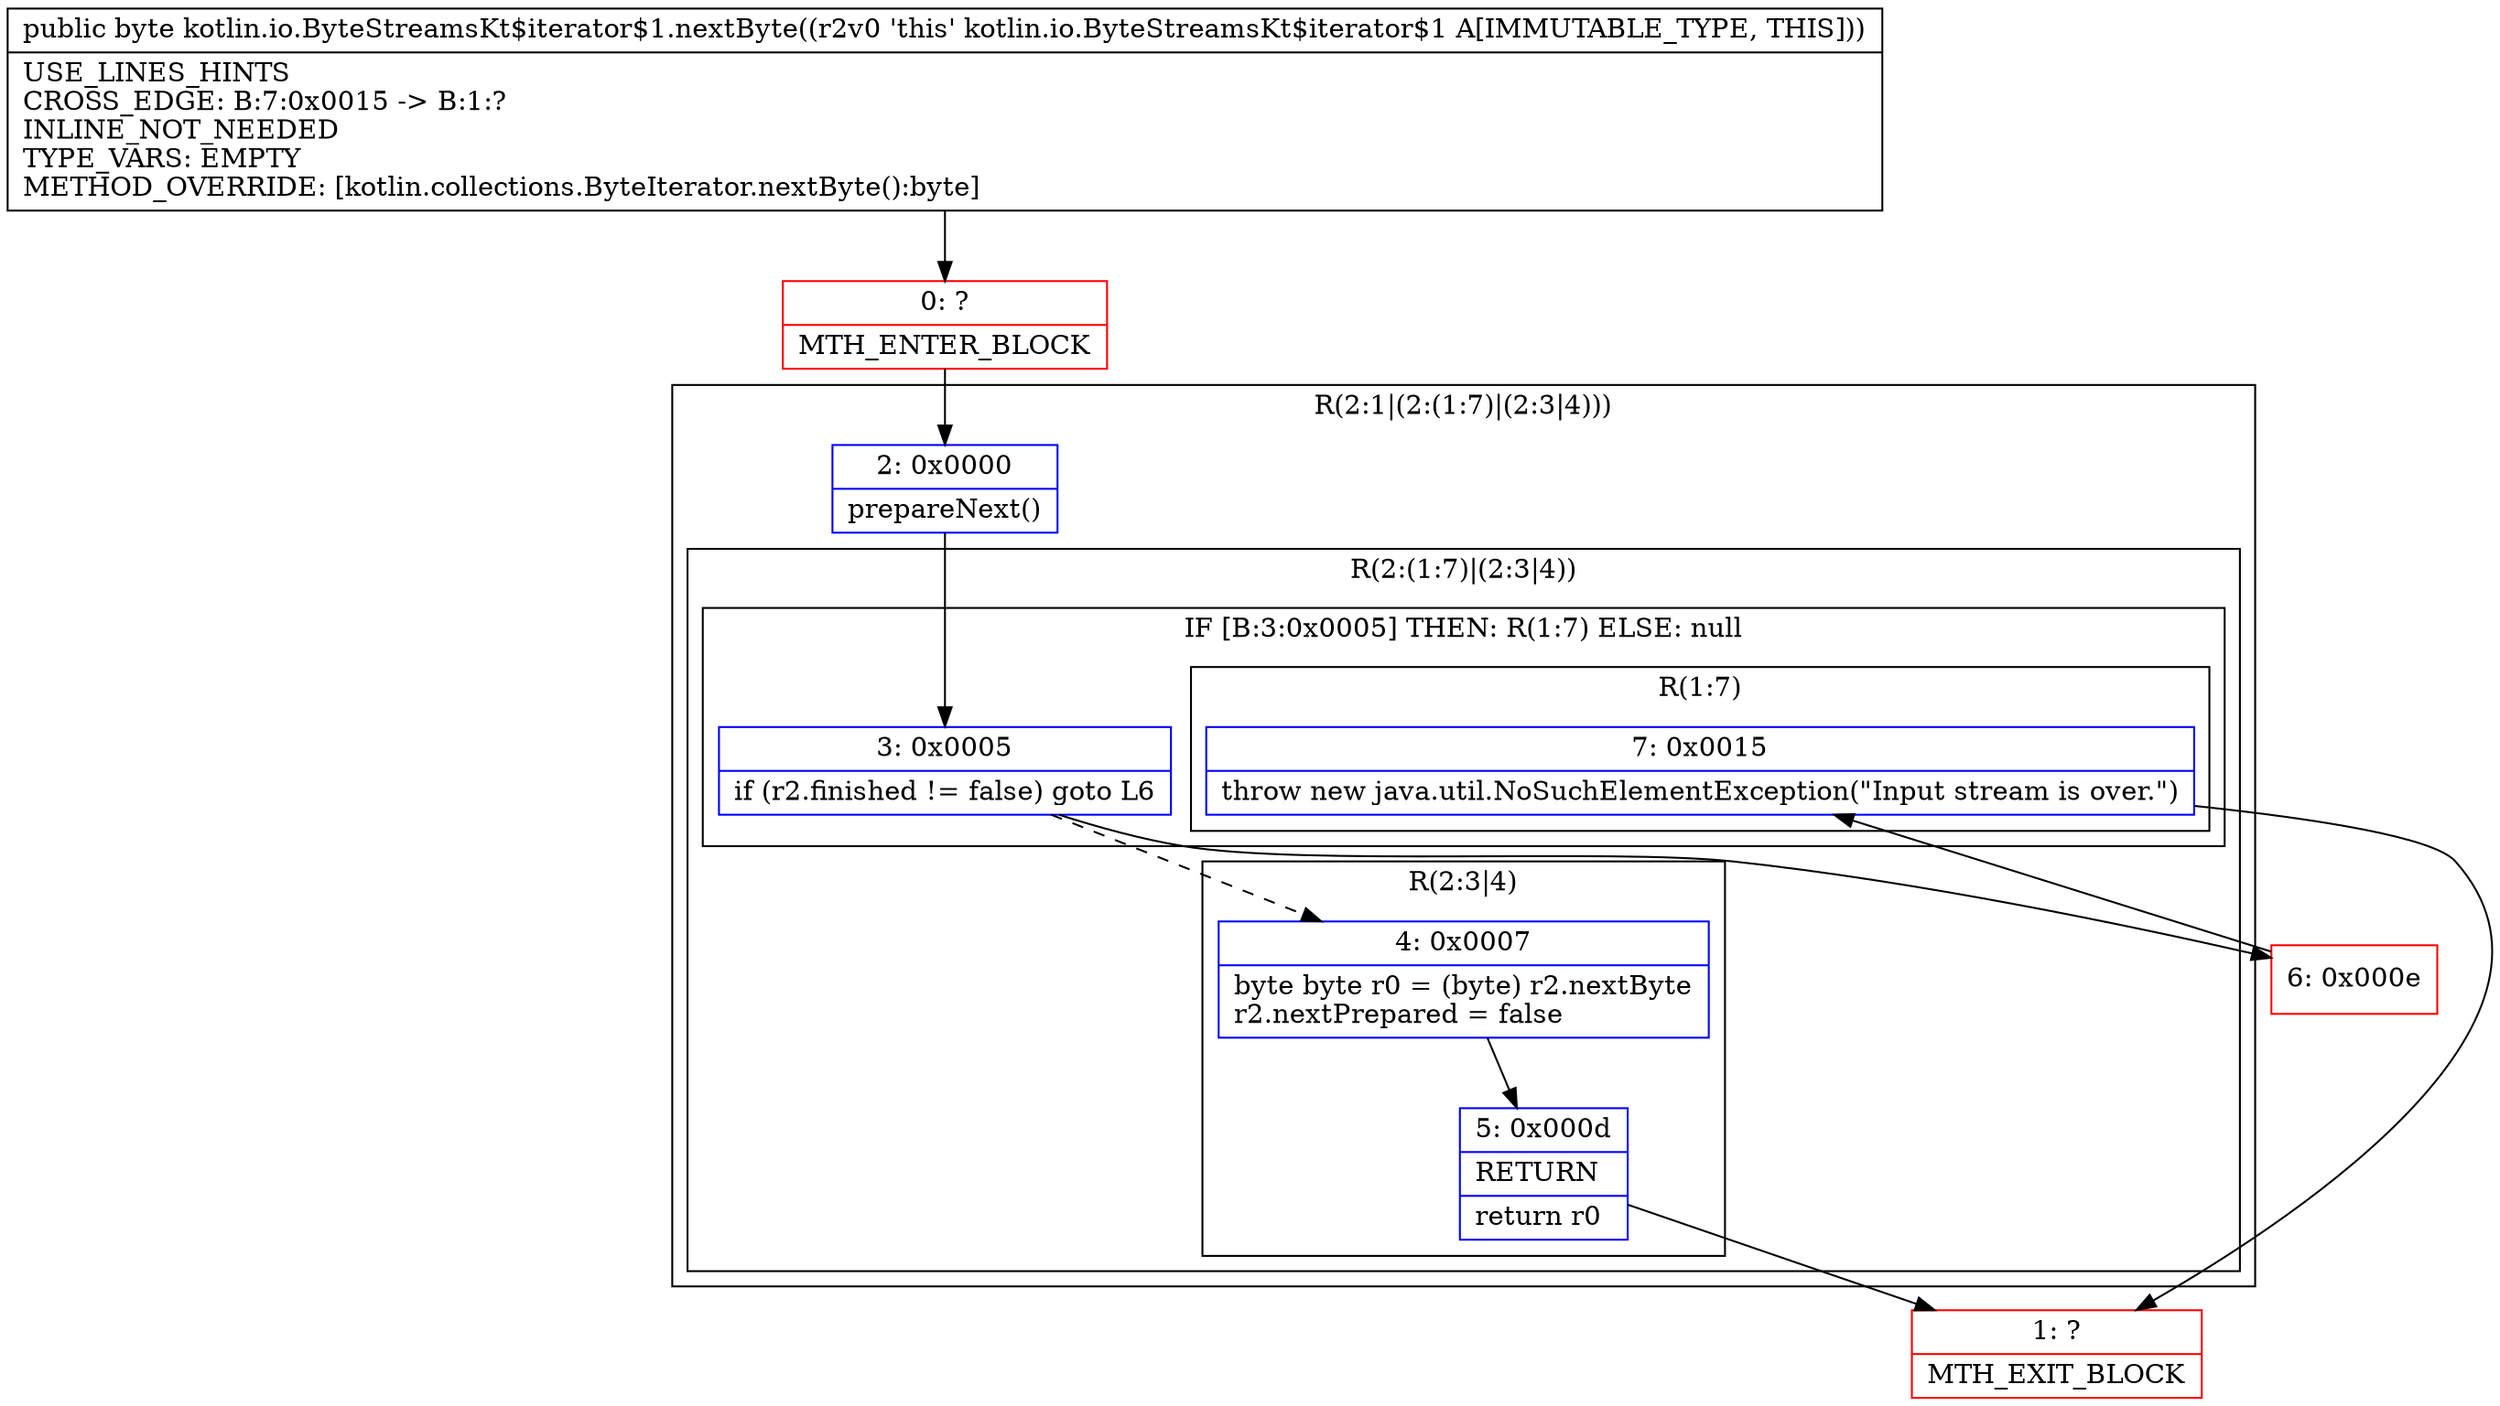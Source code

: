 digraph "CFG forkotlin.io.ByteStreamsKt$iterator$1.nextByte()B" {
subgraph cluster_Region_1259115013 {
label = "R(2:1|(2:(1:7)|(2:3|4)))";
node [shape=record,color=blue];
Node_2 [shape=record,label="{2\:\ 0x0000|prepareNext()\l}"];
subgraph cluster_Region_795656696 {
label = "R(2:(1:7)|(2:3|4))";
node [shape=record,color=blue];
subgraph cluster_IfRegion_713691790 {
label = "IF [B:3:0x0005] THEN: R(1:7) ELSE: null";
node [shape=record,color=blue];
Node_3 [shape=record,label="{3\:\ 0x0005|if (r2.finished != false) goto L6\l}"];
subgraph cluster_Region_1484414517 {
label = "R(1:7)";
node [shape=record,color=blue];
Node_7 [shape=record,label="{7\:\ 0x0015|throw new java.util.NoSuchElementException(\"Input stream is over.\")\l}"];
}
}
subgraph cluster_Region_587487793 {
label = "R(2:3|4)";
node [shape=record,color=blue];
Node_4 [shape=record,label="{4\:\ 0x0007|byte byte r0 = (byte) r2.nextByte\lr2.nextPrepared = false\l}"];
Node_5 [shape=record,label="{5\:\ 0x000d|RETURN\l|return r0\l}"];
}
}
}
Node_0 [shape=record,color=red,label="{0\:\ ?|MTH_ENTER_BLOCK\l}"];
Node_1 [shape=record,color=red,label="{1\:\ ?|MTH_EXIT_BLOCK\l}"];
Node_6 [shape=record,color=red,label="{6\:\ 0x000e}"];
MethodNode[shape=record,label="{public byte kotlin.io.ByteStreamsKt$iterator$1.nextByte((r2v0 'this' kotlin.io.ByteStreamsKt$iterator$1 A[IMMUTABLE_TYPE, THIS]))  | USE_LINES_HINTS\lCROSS_EDGE: B:7:0x0015 \-\> B:1:?\lINLINE_NOT_NEEDED\lTYPE_VARS: EMPTY\lMETHOD_OVERRIDE: [kotlin.collections.ByteIterator.nextByte():byte]\l}"];
MethodNode -> Node_0;Node_2 -> Node_3;
Node_3 -> Node_4[style=dashed];
Node_3 -> Node_6;
Node_7 -> Node_1;
Node_4 -> Node_5;
Node_5 -> Node_1;
Node_0 -> Node_2;
Node_6 -> Node_7;
}

